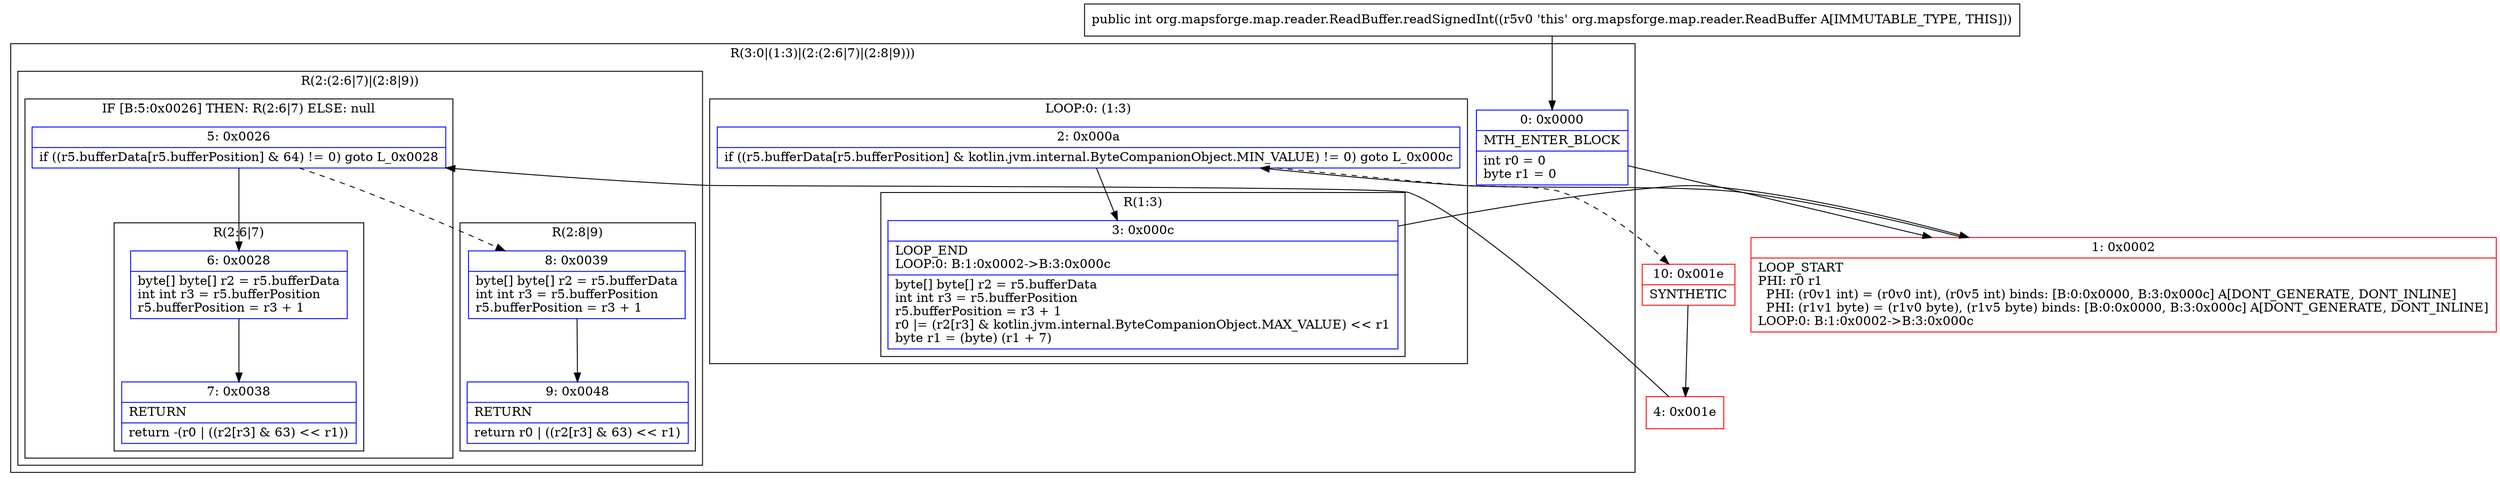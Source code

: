 digraph "CFG fororg.mapsforge.map.reader.ReadBuffer.readSignedInt()I" {
subgraph cluster_Region_756813830 {
label = "R(3:0|(1:3)|(2:(2:6|7)|(2:8|9)))";
node [shape=record,color=blue];
Node_0 [shape=record,label="{0\:\ 0x0000|MTH_ENTER_BLOCK\l|int r0 = 0\lbyte r1 = 0\l}"];
subgraph cluster_LoopRegion_1576538008 {
label = "LOOP:0: (1:3)";
node [shape=record,color=blue];
Node_2 [shape=record,label="{2\:\ 0x000a|if ((r5.bufferData[r5.bufferPosition] & kotlin.jvm.internal.ByteCompanionObject.MIN_VALUE) != 0) goto L_0x000c\l}"];
subgraph cluster_Region_2068572087 {
label = "R(1:3)";
node [shape=record,color=blue];
Node_3 [shape=record,label="{3\:\ 0x000c|LOOP_END\lLOOP:0: B:1:0x0002\-\>B:3:0x000c\l|byte[] byte[] r2 = r5.bufferData\lint int r3 = r5.bufferPosition\lr5.bufferPosition = r3 + 1\lr0 \|= (r2[r3] & kotlin.jvm.internal.ByteCompanionObject.MAX_VALUE) \<\< r1\lbyte r1 = (byte) (r1 + 7)\l}"];
}
}
subgraph cluster_Region_1056324654 {
label = "R(2:(2:6|7)|(2:8|9))";
node [shape=record,color=blue];
subgraph cluster_IfRegion_1709127686 {
label = "IF [B:5:0x0026] THEN: R(2:6|7) ELSE: null";
node [shape=record,color=blue];
Node_5 [shape=record,label="{5\:\ 0x0026|if ((r5.bufferData[r5.bufferPosition] & 64) != 0) goto L_0x0028\l}"];
subgraph cluster_Region_987063958 {
label = "R(2:6|7)";
node [shape=record,color=blue];
Node_6 [shape=record,label="{6\:\ 0x0028|byte[] byte[] r2 = r5.bufferData\lint int r3 = r5.bufferPosition\lr5.bufferPosition = r3 + 1\l}"];
Node_7 [shape=record,label="{7\:\ 0x0038|RETURN\l|return \-(r0 \| ((r2[r3] & 63) \<\< r1))\l}"];
}
}
subgraph cluster_Region_1226904104 {
label = "R(2:8|9)";
node [shape=record,color=blue];
Node_8 [shape=record,label="{8\:\ 0x0039|byte[] byte[] r2 = r5.bufferData\lint int r3 = r5.bufferPosition\lr5.bufferPosition = r3 + 1\l}"];
Node_9 [shape=record,label="{9\:\ 0x0048|RETURN\l|return r0 \| ((r2[r3] & 63) \<\< r1)\l}"];
}
}
}
Node_1 [shape=record,color=red,label="{1\:\ 0x0002|LOOP_START\lPHI: r0 r1 \l  PHI: (r0v1 int) = (r0v0 int), (r0v5 int) binds: [B:0:0x0000, B:3:0x000c] A[DONT_GENERATE, DONT_INLINE]\l  PHI: (r1v1 byte) = (r1v0 byte), (r1v5 byte) binds: [B:0:0x0000, B:3:0x000c] A[DONT_GENERATE, DONT_INLINE]\lLOOP:0: B:1:0x0002\-\>B:3:0x000c\l}"];
Node_4 [shape=record,color=red,label="{4\:\ 0x001e}"];
Node_10 [shape=record,color=red,label="{10\:\ 0x001e|SYNTHETIC\l}"];
MethodNode[shape=record,label="{public int org.mapsforge.map.reader.ReadBuffer.readSignedInt((r5v0 'this' org.mapsforge.map.reader.ReadBuffer A[IMMUTABLE_TYPE, THIS])) }"];
MethodNode -> Node_0;
Node_0 -> Node_1;
Node_2 -> Node_3;
Node_2 -> Node_10[style=dashed];
Node_3 -> Node_1;
Node_5 -> Node_6;
Node_5 -> Node_8[style=dashed];
Node_6 -> Node_7;
Node_8 -> Node_9;
Node_1 -> Node_2;
Node_4 -> Node_5;
Node_10 -> Node_4;
}

